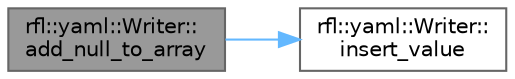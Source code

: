 digraph "rfl::yaml::Writer::add_null_to_array"
{
 // LATEX_PDF_SIZE
  bgcolor="transparent";
  edge [fontname=Helvetica,fontsize=10,labelfontname=Helvetica,labelfontsize=10];
  node [fontname=Helvetica,fontsize=10,shape=box,height=0.2,width=0.4];
  rankdir="LR";
  Node1 [id="Node000001",label="rfl::yaml::Writer::\ladd_null_to_array",height=0.2,width=0.4,color="gray40", fillcolor="grey60", style="filled", fontcolor="black",tooltip=" "];
  Node1 -> Node2 [id="edge1_Node000001_Node000002",color="steelblue1",style="solid",tooltip=" "];
  Node2 [id="Node000002",label="rfl::yaml::Writer::\linsert_value",height=0.2,width=0.4,color="grey40", fillcolor="white", style="filled",URL="$classrfl_1_1yaml_1_1_writer.html#a47fa5636ad59c078bb4c6e8f299b1f65",tooltip=" "];
}

